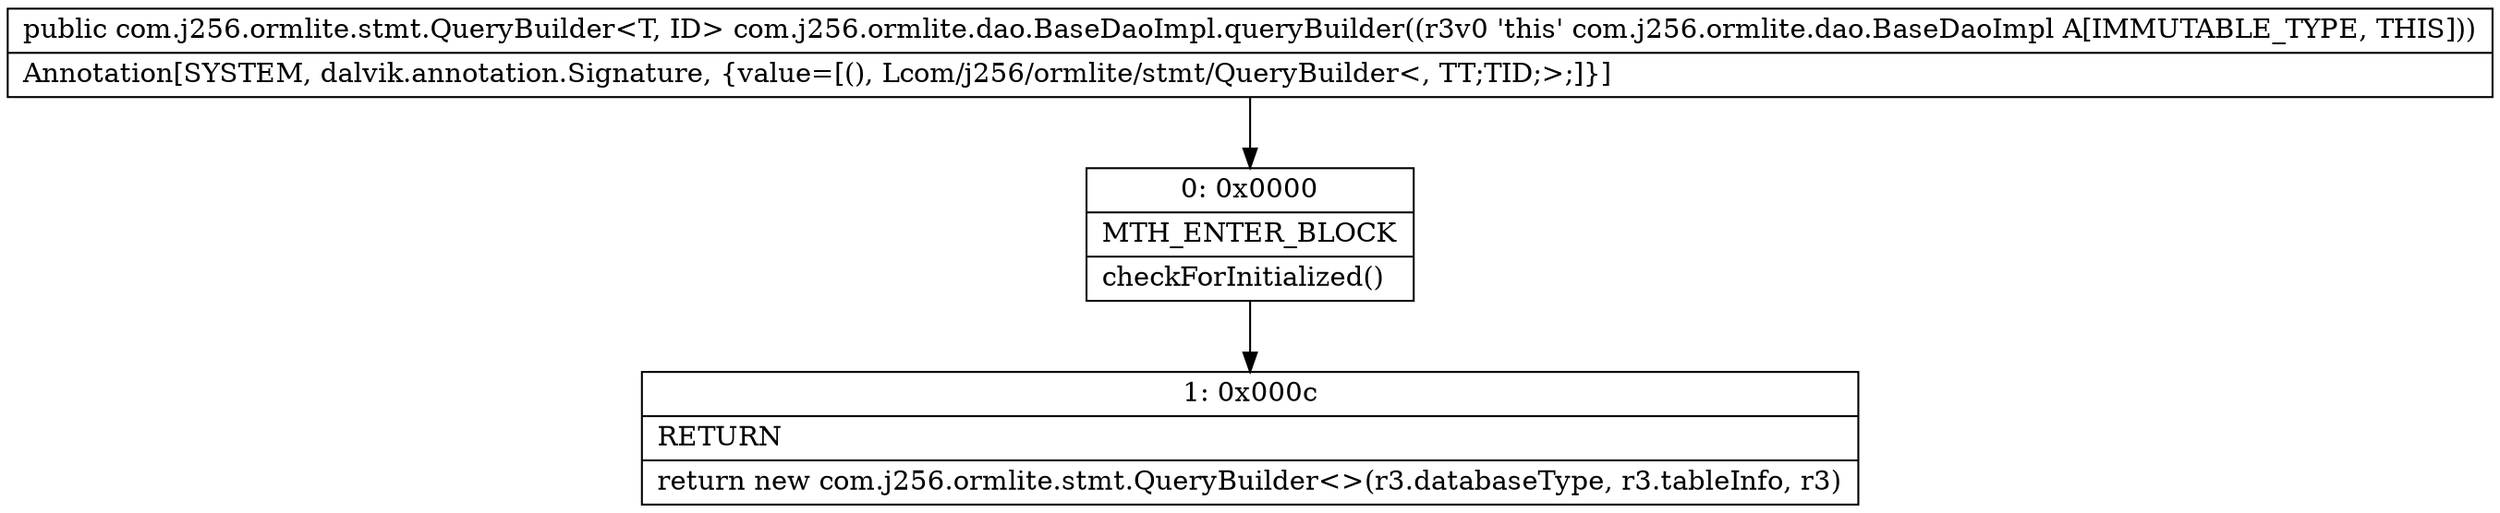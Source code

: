 digraph "CFG forcom.j256.ormlite.dao.BaseDaoImpl.queryBuilder()Lcom\/j256\/ormlite\/stmt\/QueryBuilder;" {
Node_0 [shape=record,label="{0\:\ 0x0000|MTH_ENTER_BLOCK\l|checkForInitialized()\l}"];
Node_1 [shape=record,label="{1\:\ 0x000c|RETURN\l|return new com.j256.ormlite.stmt.QueryBuilder\<\>(r3.databaseType, r3.tableInfo, r3)\l}"];
MethodNode[shape=record,label="{public com.j256.ormlite.stmt.QueryBuilder\<T, ID\> com.j256.ormlite.dao.BaseDaoImpl.queryBuilder((r3v0 'this' com.j256.ormlite.dao.BaseDaoImpl A[IMMUTABLE_TYPE, THIS]))  | Annotation[SYSTEM, dalvik.annotation.Signature, \{value=[(), Lcom\/j256\/ormlite\/stmt\/QueryBuilder\<, TT;TID;\>;]\}]\l}"];
MethodNode -> Node_0;
Node_0 -> Node_1;
}

